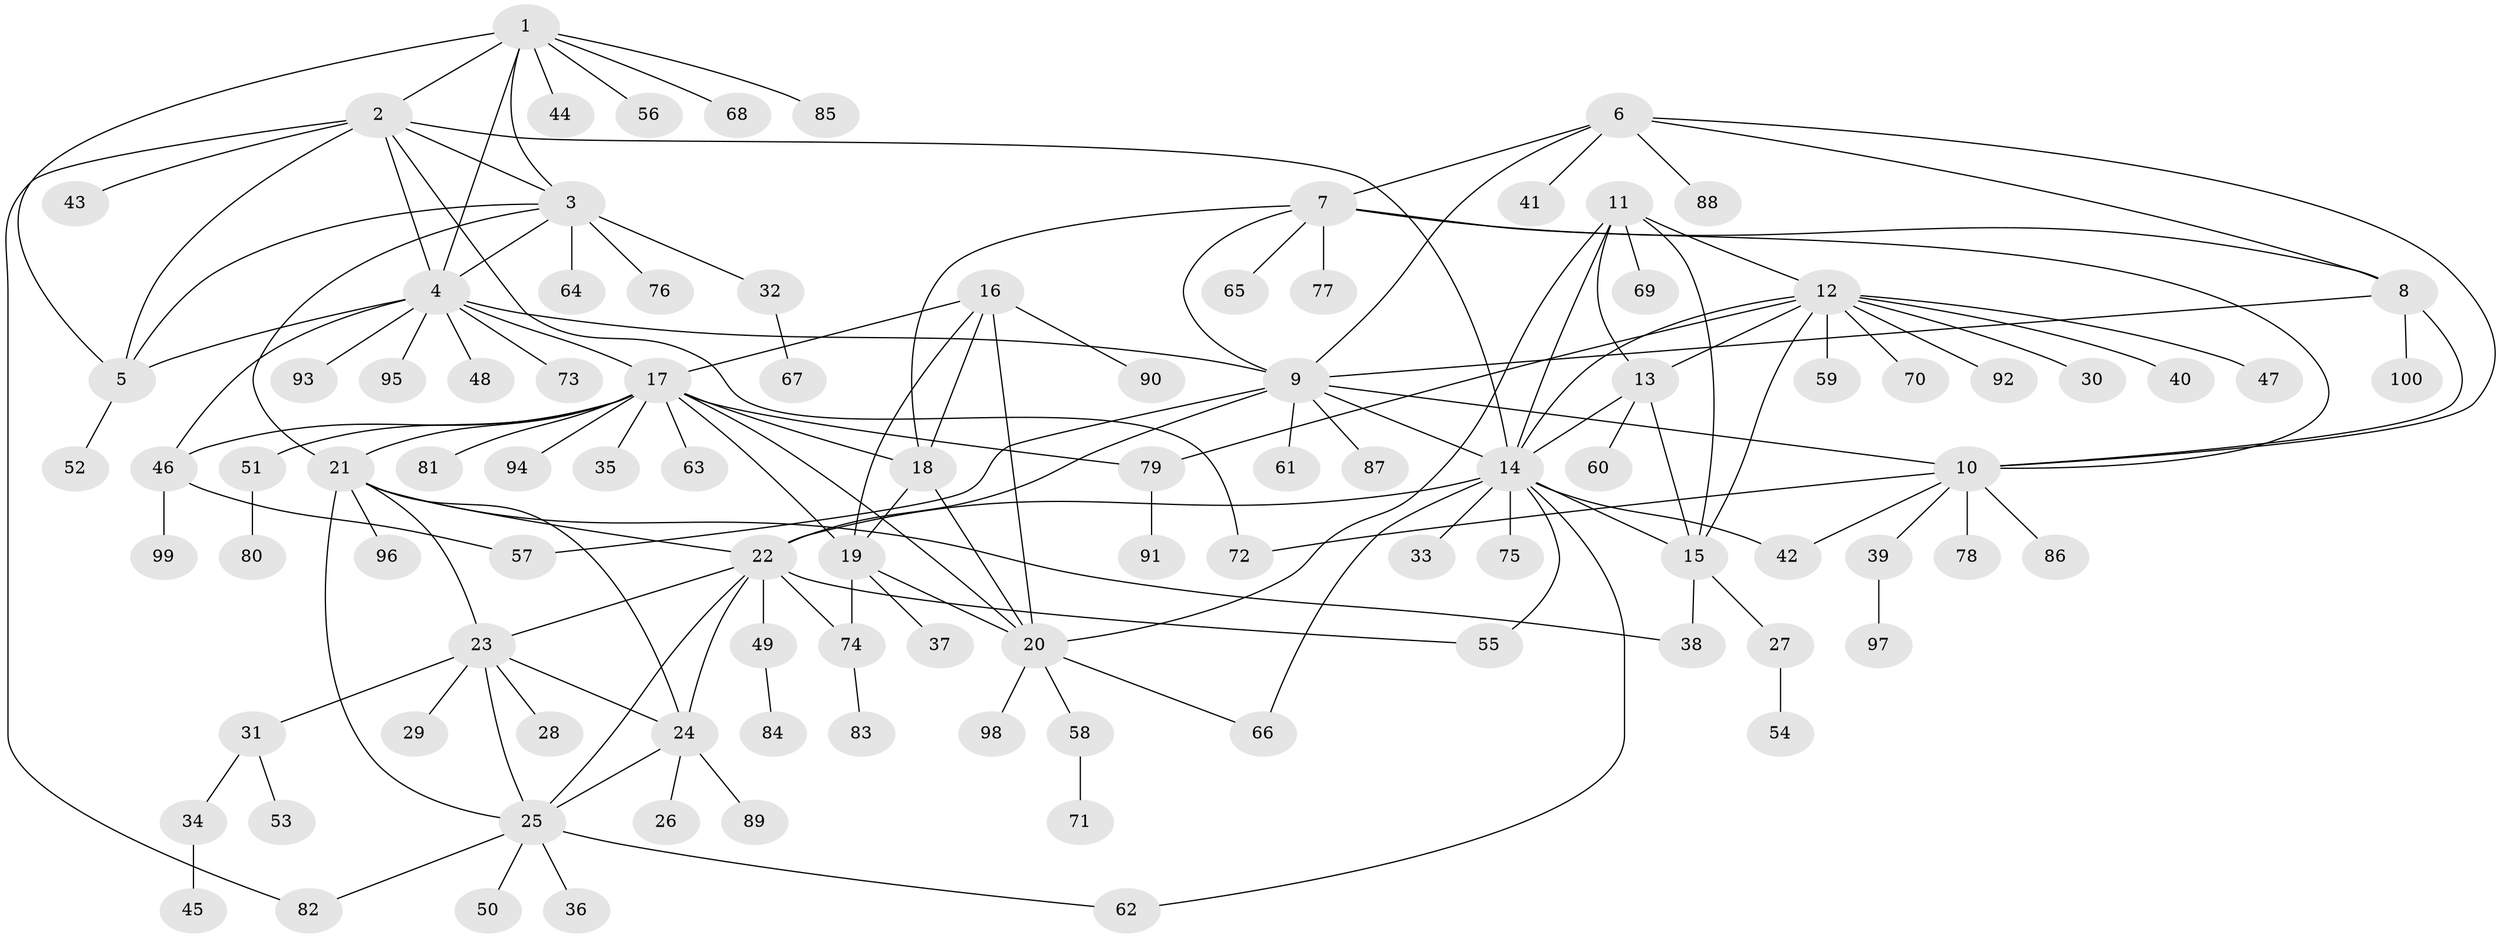// coarse degree distribution, {6: 0.013513513513513514, 8: 0.05405405405405406, 7: 0.013513513513513514, 9: 0.013513513513513514, 4: 0.05405405405405406, 12: 0.02702702702702703, 3: 0.04054054054054054, 11: 0.02702702702702703, 13: 0.013513513513513514, 1: 0.6216216216216216, 2: 0.12162162162162163}
// Generated by graph-tools (version 1.1) at 2025/24/03/03/25 07:24:15]
// undirected, 100 vertices, 146 edges
graph export_dot {
graph [start="1"]
  node [color=gray90,style=filled];
  1;
  2;
  3;
  4;
  5;
  6;
  7;
  8;
  9;
  10;
  11;
  12;
  13;
  14;
  15;
  16;
  17;
  18;
  19;
  20;
  21;
  22;
  23;
  24;
  25;
  26;
  27;
  28;
  29;
  30;
  31;
  32;
  33;
  34;
  35;
  36;
  37;
  38;
  39;
  40;
  41;
  42;
  43;
  44;
  45;
  46;
  47;
  48;
  49;
  50;
  51;
  52;
  53;
  54;
  55;
  56;
  57;
  58;
  59;
  60;
  61;
  62;
  63;
  64;
  65;
  66;
  67;
  68;
  69;
  70;
  71;
  72;
  73;
  74;
  75;
  76;
  77;
  78;
  79;
  80;
  81;
  82;
  83;
  84;
  85;
  86;
  87;
  88;
  89;
  90;
  91;
  92;
  93;
  94;
  95;
  96;
  97;
  98;
  99;
  100;
  1 -- 2;
  1 -- 3;
  1 -- 4;
  1 -- 5;
  1 -- 44;
  1 -- 56;
  1 -- 68;
  1 -- 85;
  2 -- 3;
  2 -- 4;
  2 -- 5;
  2 -- 14;
  2 -- 43;
  2 -- 72;
  2 -- 82;
  3 -- 4;
  3 -- 5;
  3 -- 21;
  3 -- 32;
  3 -- 64;
  3 -- 76;
  4 -- 5;
  4 -- 9;
  4 -- 17;
  4 -- 46;
  4 -- 48;
  4 -- 73;
  4 -- 93;
  4 -- 95;
  5 -- 52;
  6 -- 7;
  6 -- 8;
  6 -- 9;
  6 -- 10;
  6 -- 41;
  6 -- 88;
  7 -- 8;
  7 -- 9;
  7 -- 10;
  7 -- 18;
  7 -- 65;
  7 -- 77;
  8 -- 9;
  8 -- 10;
  8 -- 100;
  9 -- 10;
  9 -- 14;
  9 -- 22;
  9 -- 57;
  9 -- 61;
  9 -- 87;
  10 -- 39;
  10 -- 42;
  10 -- 72;
  10 -- 78;
  10 -- 86;
  11 -- 12;
  11 -- 13;
  11 -- 14;
  11 -- 15;
  11 -- 20;
  11 -- 69;
  12 -- 13;
  12 -- 14;
  12 -- 15;
  12 -- 30;
  12 -- 40;
  12 -- 47;
  12 -- 59;
  12 -- 70;
  12 -- 79;
  12 -- 92;
  13 -- 14;
  13 -- 15;
  13 -- 60;
  14 -- 15;
  14 -- 22;
  14 -- 33;
  14 -- 42;
  14 -- 55;
  14 -- 62;
  14 -- 66;
  14 -- 75;
  15 -- 27;
  15 -- 38;
  16 -- 17;
  16 -- 18;
  16 -- 19;
  16 -- 20;
  16 -- 90;
  17 -- 18;
  17 -- 19;
  17 -- 20;
  17 -- 21;
  17 -- 35;
  17 -- 46;
  17 -- 51;
  17 -- 63;
  17 -- 79;
  17 -- 81;
  17 -- 94;
  18 -- 19;
  18 -- 20;
  19 -- 20;
  19 -- 37;
  19 -- 74;
  20 -- 58;
  20 -- 66;
  20 -- 98;
  21 -- 22;
  21 -- 23;
  21 -- 24;
  21 -- 25;
  21 -- 38;
  21 -- 96;
  22 -- 23;
  22 -- 24;
  22 -- 25;
  22 -- 49;
  22 -- 55;
  22 -- 74;
  23 -- 24;
  23 -- 25;
  23 -- 28;
  23 -- 29;
  23 -- 31;
  24 -- 25;
  24 -- 26;
  24 -- 89;
  25 -- 36;
  25 -- 50;
  25 -- 62;
  25 -- 82;
  27 -- 54;
  31 -- 34;
  31 -- 53;
  32 -- 67;
  34 -- 45;
  39 -- 97;
  46 -- 57;
  46 -- 99;
  49 -- 84;
  51 -- 80;
  58 -- 71;
  74 -- 83;
  79 -- 91;
}
